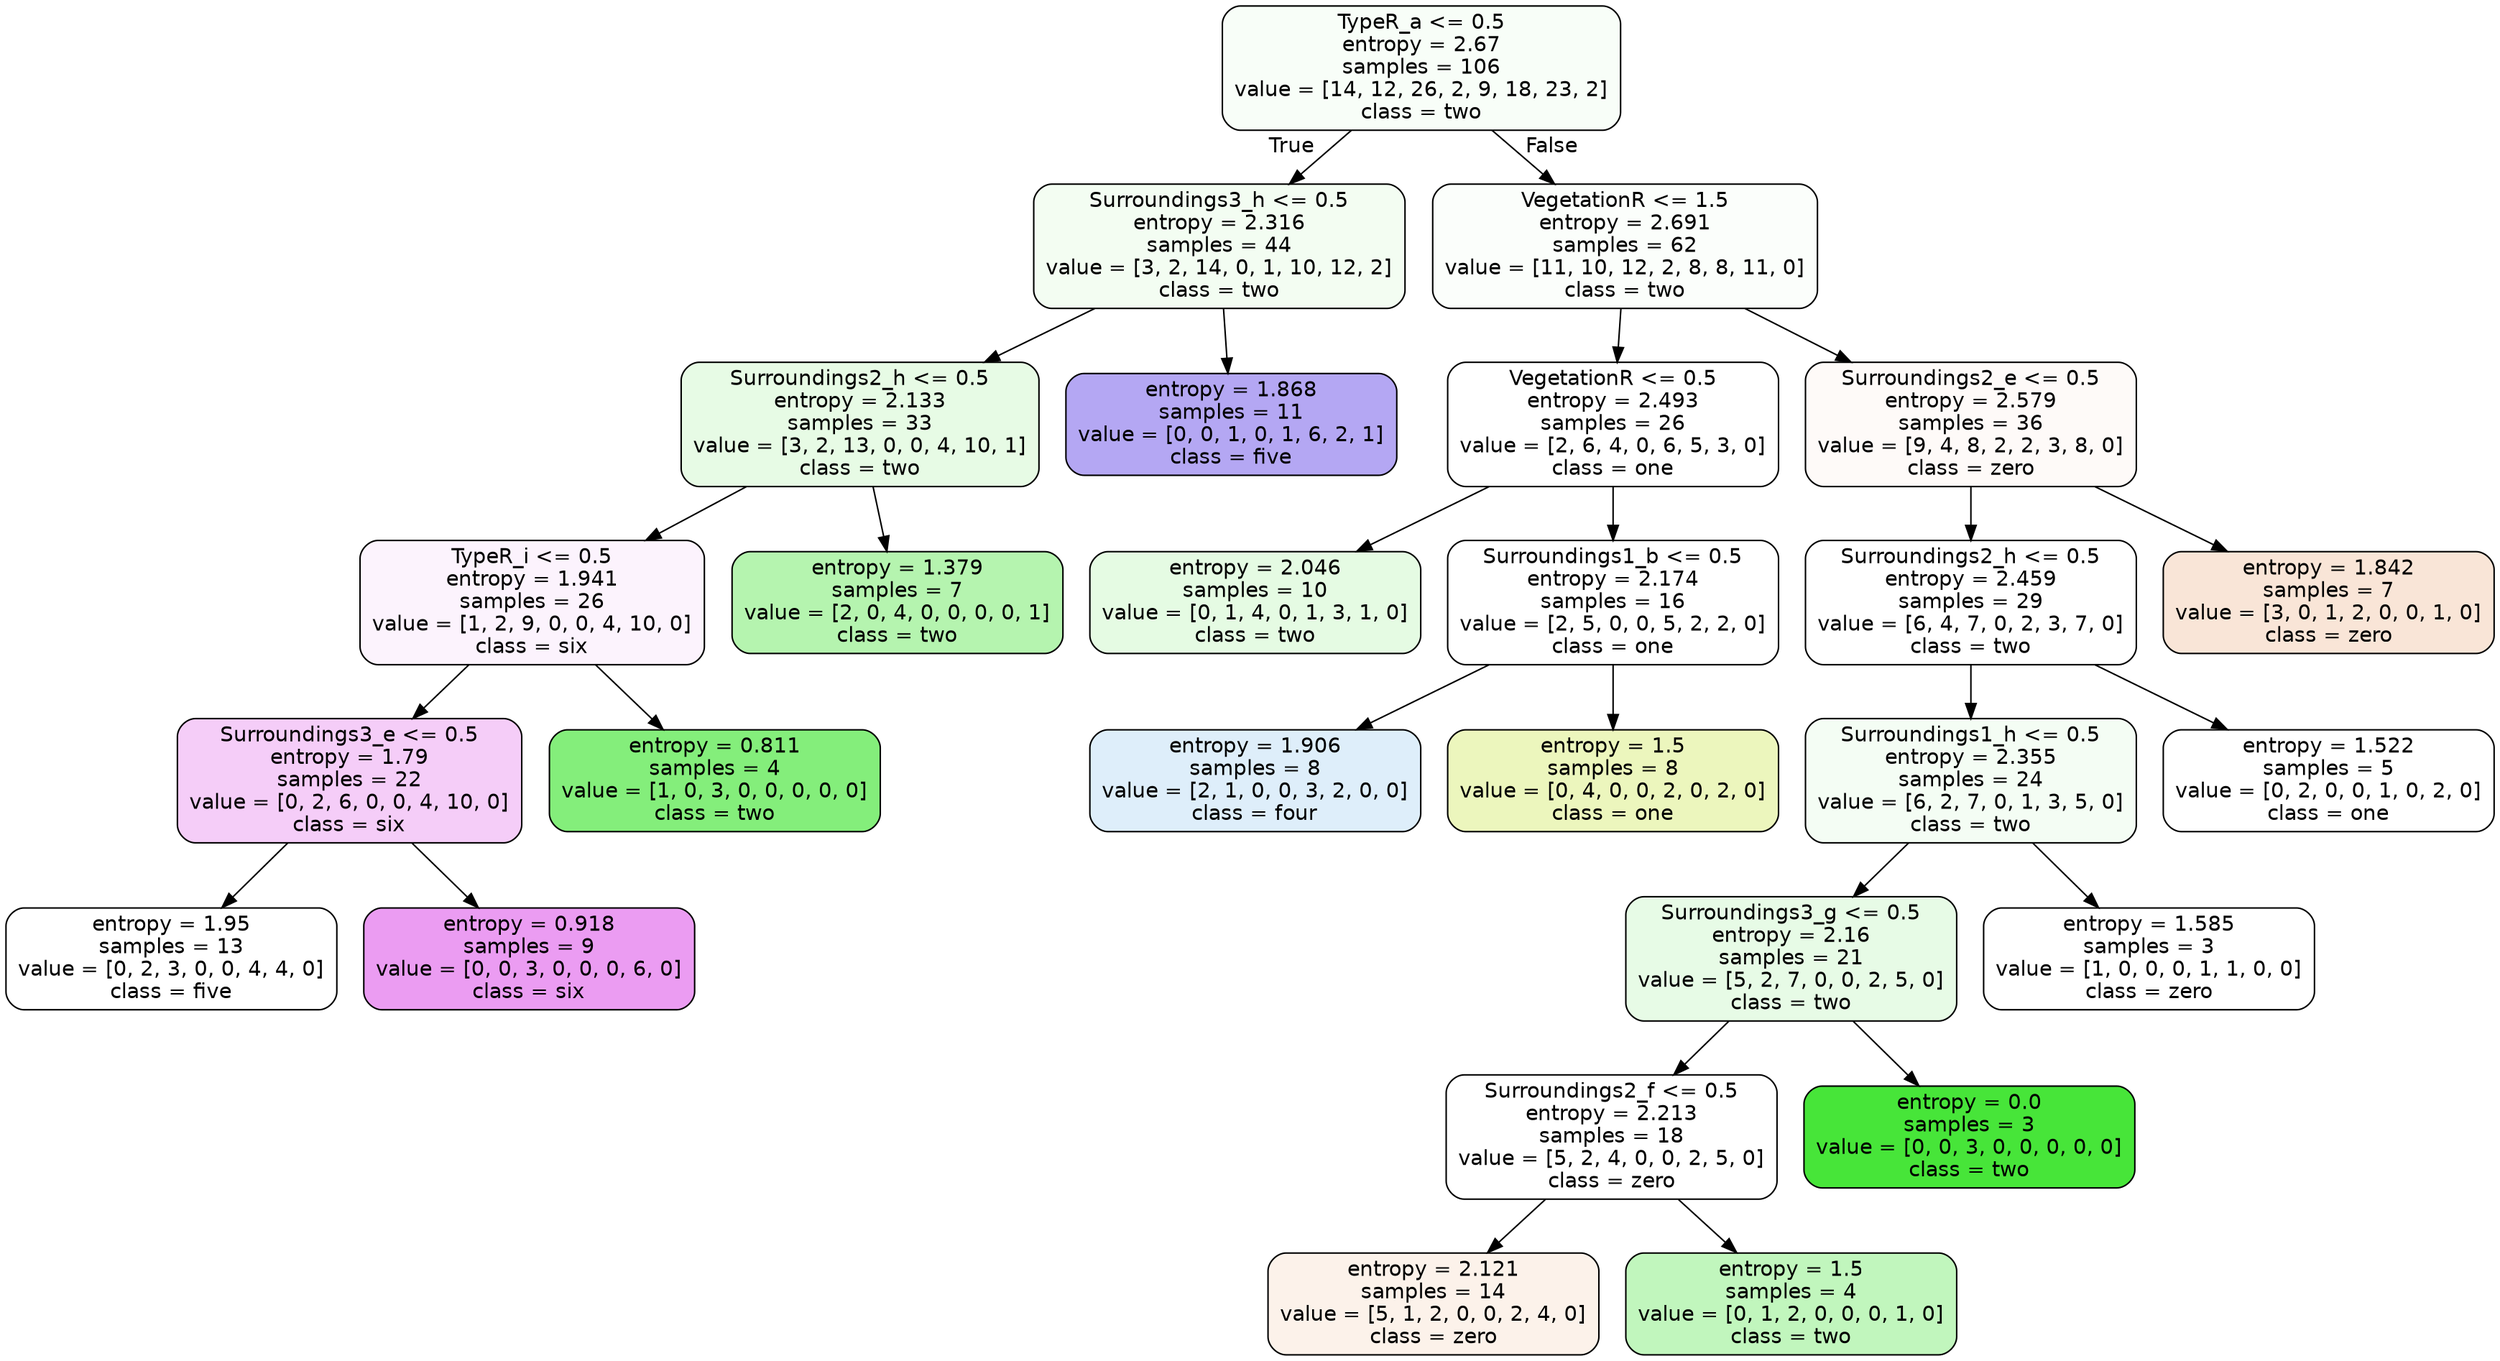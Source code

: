 digraph Tree {
node [shape=box, style="filled, rounded", color="black", fontname=helvetica] ;
edge [fontname=helvetica] ;
0 [label="TypeR_a <= 0.5\nentropy = 2.67\nsamples = 106\nvalue = [14, 12, 26, 2, 9, 18, 23, 2]\nclass = two", fillcolor="#47e53909"] ;
1 [label="Surroundings3_h <= 0.5\nentropy = 2.316\nsamples = 44\nvalue = [3, 2, 14, 0, 1, 10, 12, 2]\nclass = two", fillcolor="#47e53910"] ;
0 -> 1 [labeldistance=2.5, labelangle=45, headlabel="True"] ;
2 [label="Surroundings2_h <= 0.5\nentropy = 2.133\nsamples = 33\nvalue = [3, 2, 13, 0, 0, 4, 10, 1]\nclass = two", fillcolor="#47e53921"] ;
1 -> 2 ;
3 [label="TypeR_i <= 0.5\nentropy = 1.941\nsamples = 26\nvalue = [1, 2, 9, 0, 0, 4, 10, 0]\nclass = six", fillcolor="#d739e50f"] ;
2 -> 3 ;
4 [label="Surroundings3_e <= 0.5\nentropy = 1.79\nsamples = 22\nvalue = [0, 2, 6, 0, 0, 4, 10, 0]\nclass = six", fillcolor="#d739e540"] ;
3 -> 4 ;
5 [label="entropy = 1.95\nsamples = 13\nvalue = [0, 2, 3, 0, 0, 4, 4, 0]\nclass = five", fillcolor="#5639e500"] ;
4 -> 5 ;
6 [label="entropy = 0.918\nsamples = 9\nvalue = [0, 0, 3, 0, 0, 0, 6, 0]\nclass = six", fillcolor="#d739e57f"] ;
4 -> 6 ;
7 [label="entropy = 0.811\nsamples = 4\nvalue = [1, 0, 3, 0, 0, 0, 0, 0]\nclass = two", fillcolor="#47e539aa"] ;
3 -> 7 ;
8 [label="entropy = 1.379\nsamples = 7\nvalue = [2, 0, 4, 0, 0, 0, 0, 1]\nclass = two", fillcolor="#47e53966"] ;
2 -> 8 ;
9 [label="entropy = 1.868\nsamples = 11\nvalue = [0, 0, 1, 0, 1, 6, 2, 1]\nclass = five", fillcolor="#5639e571"] ;
1 -> 9 ;
10 [label="VegetationR <= 1.5\nentropy = 2.691\nsamples = 62\nvalue = [11, 10, 12, 2, 8, 8, 11, 0]\nclass = two", fillcolor="#47e53905"] ;
0 -> 10 [labeldistance=2.5, labelangle=-45, headlabel="False"] ;
11 [label="VegetationR <= 0.5\nentropy = 2.493\nsamples = 26\nvalue = [2, 6, 4, 0, 6, 5, 3, 0]\nclass = one", fillcolor="#c8e53900"] ;
10 -> 11 ;
12 [label="entropy = 2.046\nsamples = 10\nvalue = [0, 1, 4, 0, 1, 3, 1, 0]\nclass = two", fillcolor="#47e53924"] ;
11 -> 12 ;
13 [label="Surroundings1_b <= 0.5\nentropy = 2.174\nsamples = 16\nvalue = [2, 5, 0, 0, 5, 2, 2, 0]\nclass = one", fillcolor="#c8e53900"] ;
11 -> 13 ;
14 [label="entropy = 1.906\nsamples = 8\nvalue = [2, 1, 0, 0, 3, 2, 0, 0]\nclass = four", fillcolor="#399de52a"] ;
13 -> 14 ;
15 [label="entropy = 1.5\nsamples = 8\nvalue = [0, 4, 0, 0, 2, 0, 2, 0]\nclass = one", fillcolor="#c8e53955"] ;
13 -> 15 ;
16 [label="Surroundings2_e <= 0.5\nentropy = 2.579\nsamples = 36\nvalue = [9, 4, 8, 2, 2, 3, 8, 0]\nclass = zero", fillcolor="#e5813909"] ;
10 -> 16 ;
17 [label="Surroundings2_h <= 0.5\nentropy = 2.459\nsamples = 29\nvalue = [6, 4, 7, 0, 2, 3, 7, 0]\nclass = two", fillcolor="#47e53900"] ;
16 -> 17 ;
18 [label="Surroundings1_h <= 0.5\nentropy = 2.355\nsamples = 24\nvalue = [6, 2, 7, 0, 1, 3, 5, 0]\nclass = two", fillcolor="#47e5390e"] ;
17 -> 18 ;
19 [label="Surroundings3_g <= 0.5\nentropy = 2.16\nsamples = 21\nvalue = [5, 2, 7, 0, 0, 2, 5, 0]\nclass = two", fillcolor="#47e53920"] ;
18 -> 19 ;
20 [label="Surroundings2_f <= 0.5\nentropy = 2.213\nsamples = 18\nvalue = [5, 2, 4, 0, 0, 2, 5, 0]\nclass = zero", fillcolor="#e5813900"] ;
19 -> 20 ;
21 [label="entropy = 2.121\nsamples = 14\nvalue = [5, 1, 2, 0, 0, 2, 4, 0]\nclass = zero", fillcolor="#e581391a"] ;
20 -> 21 ;
22 [label="entropy = 1.5\nsamples = 4\nvalue = [0, 1, 2, 0, 0, 0, 1, 0]\nclass = two", fillcolor="#47e53955"] ;
20 -> 22 ;
23 [label="entropy = 0.0\nsamples = 3\nvalue = [0, 0, 3, 0, 0, 0, 0, 0]\nclass = two", fillcolor="#47e539ff"] ;
19 -> 23 ;
24 [label="entropy = 1.585\nsamples = 3\nvalue = [1, 0, 0, 0, 1, 1, 0, 0]\nclass = zero", fillcolor="#e5813900"] ;
18 -> 24 ;
25 [label="entropy = 1.522\nsamples = 5\nvalue = [0, 2, 0, 0, 1, 0, 2, 0]\nclass = one", fillcolor="#c8e53900"] ;
17 -> 25 ;
26 [label="entropy = 1.842\nsamples = 7\nvalue = [3, 0, 1, 2, 0, 0, 1, 0]\nclass = zero", fillcolor="#e5813933"] ;
16 -> 26 ;
}